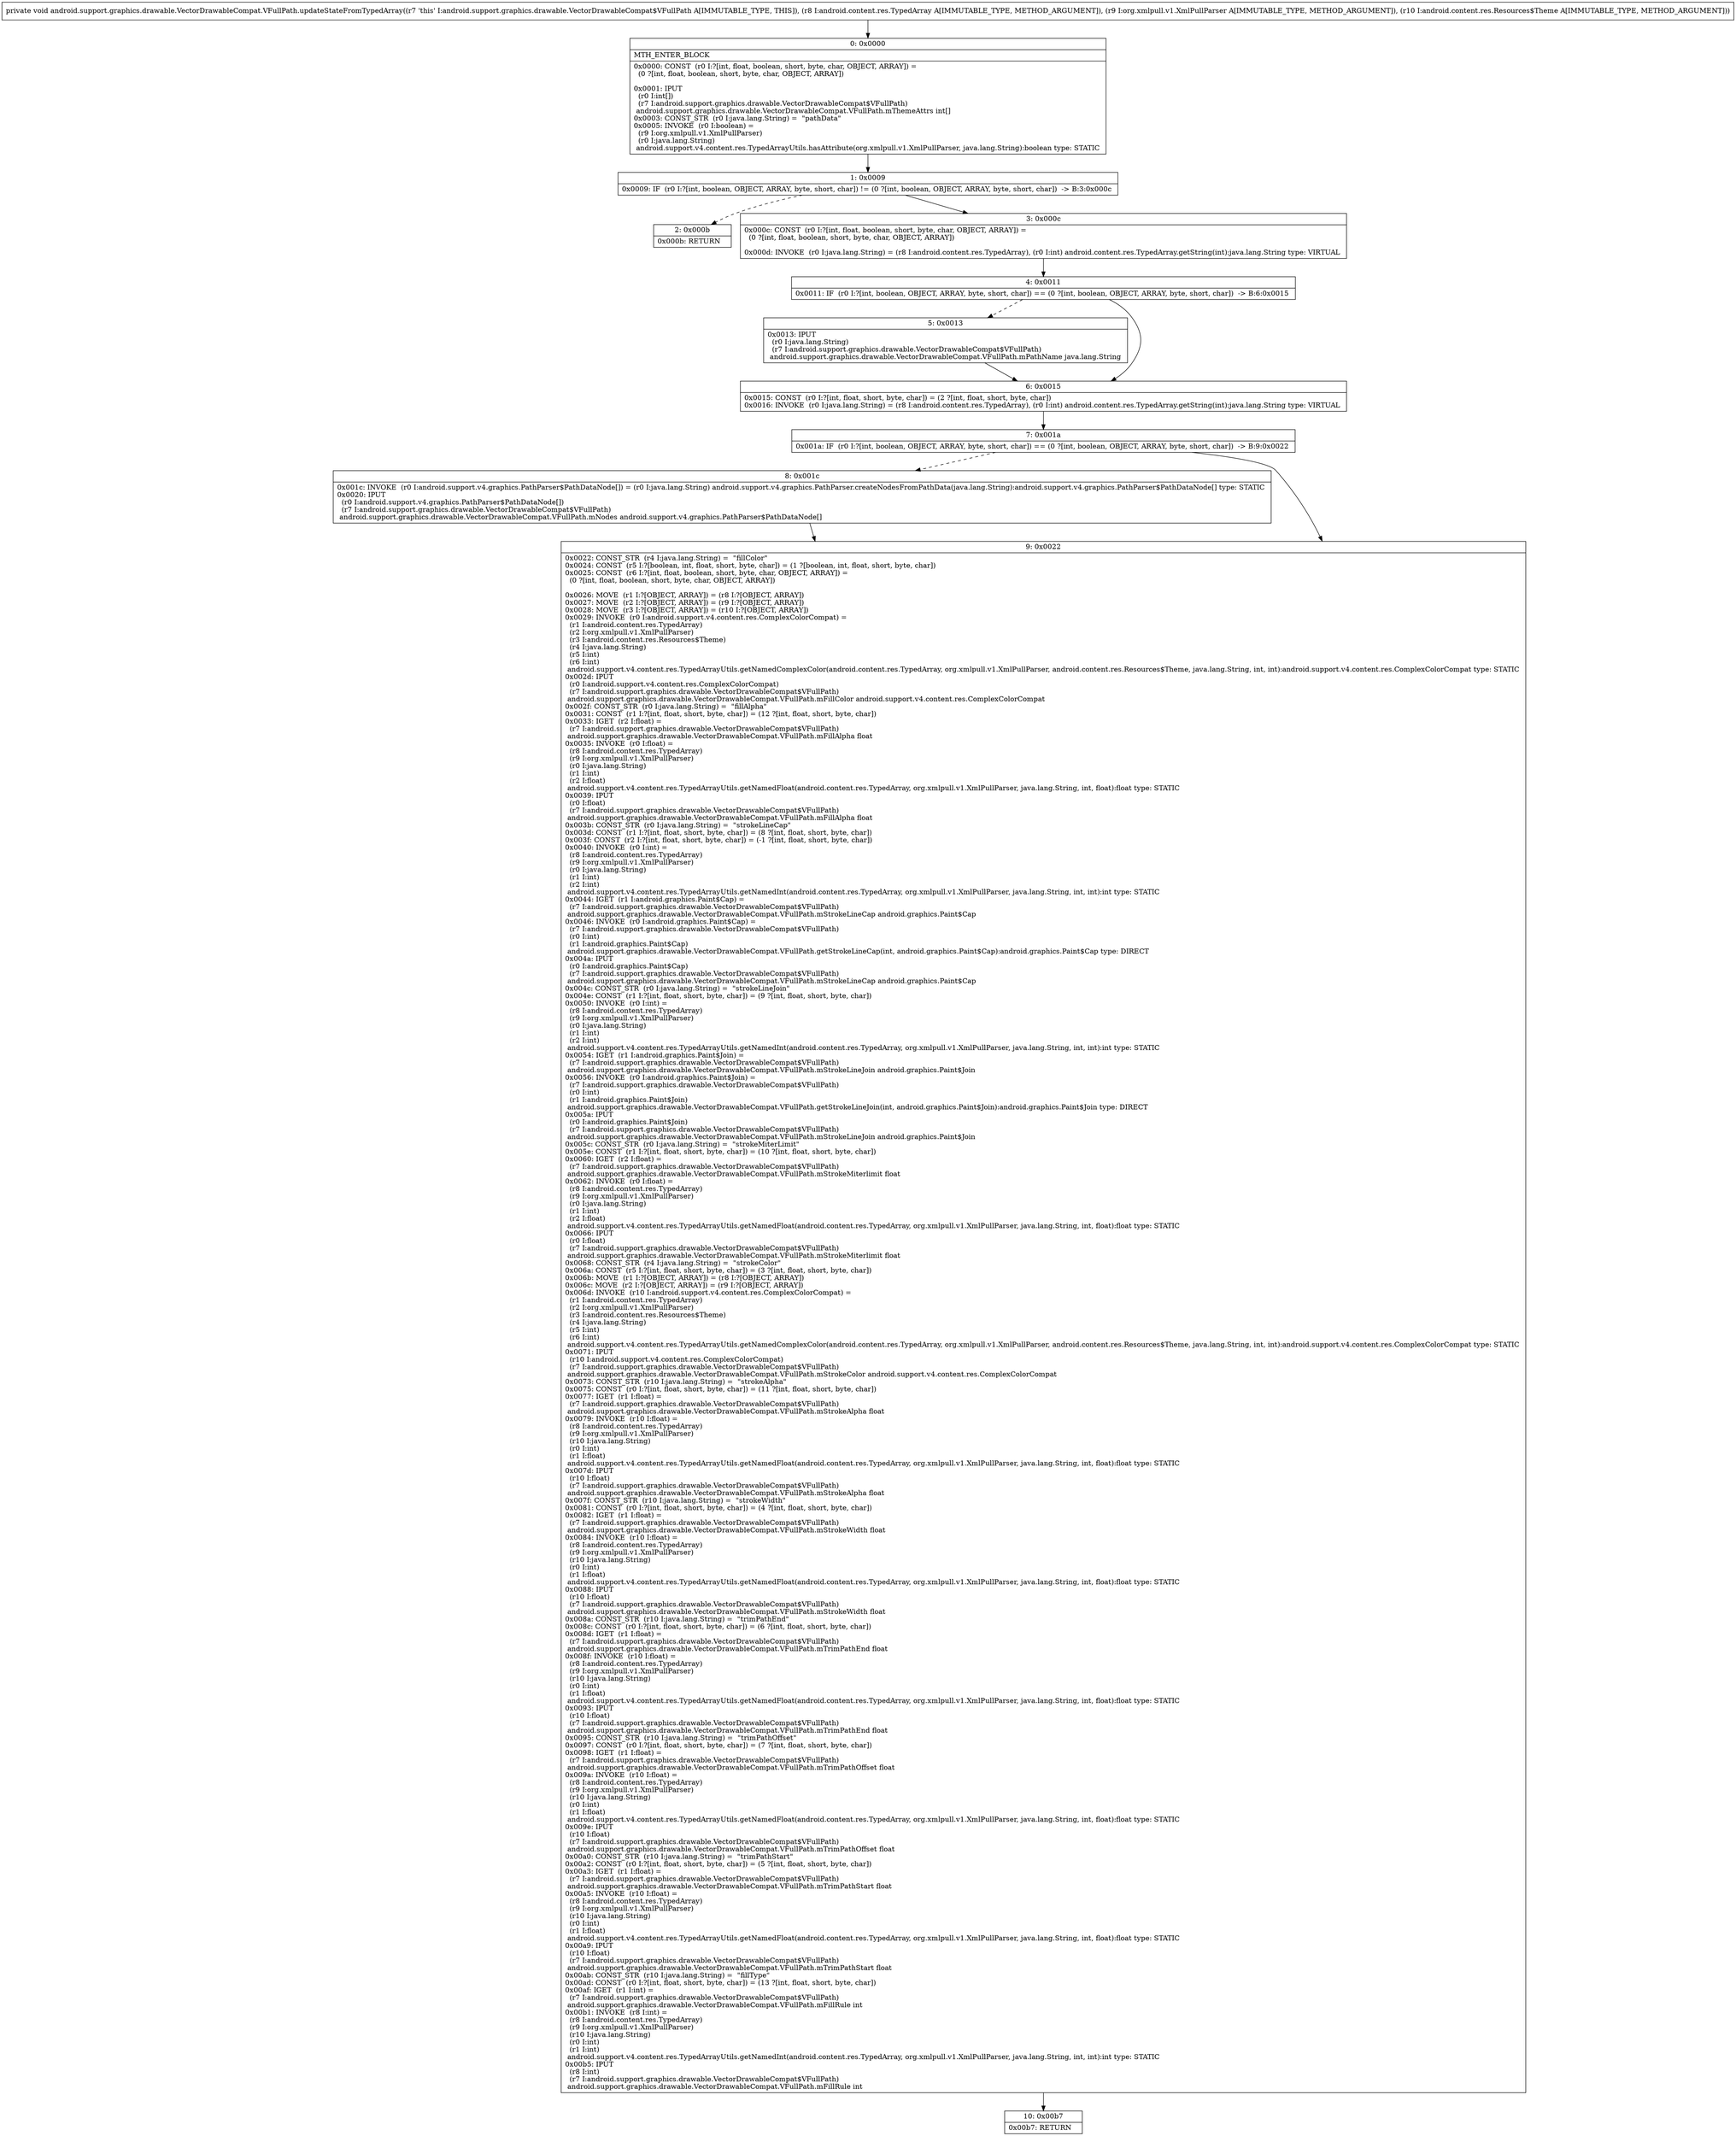 digraph "CFG forandroid.support.graphics.drawable.VectorDrawableCompat.VFullPath.updateStateFromTypedArray(Landroid\/content\/res\/TypedArray;Lorg\/xmlpull\/v1\/XmlPullParser;Landroid\/content\/res\/Resources$Theme;)V" {
Node_0 [shape=record,label="{0\:\ 0x0000|MTH_ENTER_BLOCK\l|0x0000: CONST  (r0 I:?[int, float, boolean, short, byte, char, OBJECT, ARRAY]) = \l  (0 ?[int, float, boolean, short, byte, char, OBJECT, ARRAY])\l \l0x0001: IPUT  \l  (r0 I:int[])\l  (r7 I:android.support.graphics.drawable.VectorDrawableCompat$VFullPath)\l android.support.graphics.drawable.VectorDrawableCompat.VFullPath.mThemeAttrs int[] \l0x0003: CONST_STR  (r0 I:java.lang.String) =  \"pathData\" \l0x0005: INVOKE  (r0 I:boolean) = \l  (r9 I:org.xmlpull.v1.XmlPullParser)\l  (r0 I:java.lang.String)\l android.support.v4.content.res.TypedArrayUtils.hasAttribute(org.xmlpull.v1.XmlPullParser, java.lang.String):boolean type: STATIC \l}"];
Node_1 [shape=record,label="{1\:\ 0x0009|0x0009: IF  (r0 I:?[int, boolean, OBJECT, ARRAY, byte, short, char]) != (0 ?[int, boolean, OBJECT, ARRAY, byte, short, char])  \-\> B:3:0x000c \l}"];
Node_2 [shape=record,label="{2\:\ 0x000b|0x000b: RETURN   \l}"];
Node_3 [shape=record,label="{3\:\ 0x000c|0x000c: CONST  (r0 I:?[int, float, boolean, short, byte, char, OBJECT, ARRAY]) = \l  (0 ?[int, float, boolean, short, byte, char, OBJECT, ARRAY])\l \l0x000d: INVOKE  (r0 I:java.lang.String) = (r8 I:android.content.res.TypedArray), (r0 I:int) android.content.res.TypedArray.getString(int):java.lang.String type: VIRTUAL \l}"];
Node_4 [shape=record,label="{4\:\ 0x0011|0x0011: IF  (r0 I:?[int, boolean, OBJECT, ARRAY, byte, short, char]) == (0 ?[int, boolean, OBJECT, ARRAY, byte, short, char])  \-\> B:6:0x0015 \l}"];
Node_5 [shape=record,label="{5\:\ 0x0013|0x0013: IPUT  \l  (r0 I:java.lang.String)\l  (r7 I:android.support.graphics.drawable.VectorDrawableCompat$VFullPath)\l android.support.graphics.drawable.VectorDrawableCompat.VFullPath.mPathName java.lang.String \l}"];
Node_6 [shape=record,label="{6\:\ 0x0015|0x0015: CONST  (r0 I:?[int, float, short, byte, char]) = (2 ?[int, float, short, byte, char]) \l0x0016: INVOKE  (r0 I:java.lang.String) = (r8 I:android.content.res.TypedArray), (r0 I:int) android.content.res.TypedArray.getString(int):java.lang.String type: VIRTUAL \l}"];
Node_7 [shape=record,label="{7\:\ 0x001a|0x001a: IF  (r0 I:?[int, boolean, OBJECT, ARRAY, byte, short, char]) == (0 ?[int, boolean, OBJECT, ARRAY, byte, short, char])  \-\> B:9:0x0022 \l}"];
Node_8 [shape=record,label="{8\:\ 0x001c|0x001c: INVOKE  (r0 I:android.support.v4.graphics.PathParser$PathDataNode[]) = (r0 I:java.lang.String) android.support.v4.graphics.PathParser.createNodesFromPathData(java.lang.String):android.support.v4.graphics.PathParser$PathDataNode[] type: STATIC \l0x0020: IPUT  \l  (r0 I:android.support.v4.graphics.PathParser$PathDataNode[])\l  (r7 I:android.support.graphics.drawable.VectorDrawableCompat$VFullPath)\l android.support.graphics.drawable.VectorDrawableCompat.VFullPath.mNodes android.support.v4.graphics.PathParser$PathDataNode[] \l}"];
Node_9 [shape=record,label="{9\:\ 0x0022|0x0022: CONST_STR  (r4 I:java.lang.String) =  \"fillColor\" \l0x0024: CONST  (r5 I:?[boolean, int, float, short, byte, char]) = (1 ?[boolean, int, float, short, byte, char]) \l0x0025: CONST  (r6 I:?[int, float, boolean, short, byte, char, OBJECT, ARRAY]) = \l  (0 ?[int, float, boolean, short, byte, char, OBJECT, ARRAY])\l \l0x0026: MOVE  (r1 I:?[OBJECT, ARRAY]) = (r8 I:?[OBJECT, ARRAY]) \l0x0027: MOVE  (r2 I:?[OBJECT, ARRAY]) = (r9 I:?[OBJECT, ARRAY]) \l0x0028: MOVE  (r3 I:?[OBJECT, ARRAY]) = (r10 I:?[OBJECT, ARRAY]) \l0x0029: INVOKE  (r0 I:android.support.v4.content.res.ComplexColorCompat) = \l  (r1 I:android.content.res.TypedArray)\l  (r2 I:org.xmlpull.v1.XmlPullParser)\l  (r3 I:android.content.res.Resources$Theme)\l  (r4 I:java.lang.String)\l  (r5 I:int)\l  (r6 I:int)\l android.support.v4.content.res.TypedArrayUtils.getNamedComplexColor(android.content.res.TypedArray, org.xmlpull.v1.XmlPullParser, android.content.res.Resources$Theme, java.lang.String, int, int):android.support.v4.content.res.ComplexColorCompat type: STATIC \l0x002d: IPUT  \l  (r0 I:android.support.v4.content.res.ComplexColorCompat)\l  (r7 I:android.support.graphics.drawable.VectorDrawableCompat$VFullPath)\l android.support.graphics.drawable.VectorDrawableCompat.VFullPath.mFillColor android.support.v4.content.res.ComplexColorCompat \l0x002f: CONST_STR  (r0 I:java.lang.String) =  \"fillAlpha\" \l0x0031: CONST  (r1 I:?[int, float, short, byte, char]) = (12 ?[int, float, short, byte, char]) \l0x0033: IGET  (r2 I:float) = \l  (r7 I:android.support.graphics.drawable.VectorDrawableCompat$VFullPath)\l android.support.graphics.drawable.VectorDrawableCompat.VFullPath.mFillAlpha float \l0x0035: INVOKE  (r0 I:float) = \l  (r8 I:android.content.res.TypedArray)\l  (r9 I:org.xmlpull.v1.XmlPullParser)\l  (r0 I:java.lang.String)\l  (r1 I:int)\l  (r2 I:float)\l android.support.v4.content.res.TypedArrayUtils.getNamedFloat(android.content.res.TypedArray, org.xmlpull.v1.XmlPullParser, java.lang.String, int, float):float type: STATIC \l0x0039: IPUT  \l  (r0 I:float)\l  (r7 I:android.support.graphics.drawable.VectorDrawableCompat$VFullPath)\l android.support.graphics.drawable.VectorDrawableCompat.VFullPath.mFillAlpha float \l0x003b: CONST_STR  (r0 I:java.lang.String) =  \"strokeLineCap\" \l0x003d: CONST  (r1 I:?[int, float, short, byte, char]) = (8 ?[int, float, short, byte, char]) \l0x003f: CONST  (r2 I:?[int, float, short, byte, char]) = (\-1 ?[int, float, short, byte, char]) \l0x0040: INVOKE  (r0 I:int) = \l  (r8 I:android.content.res.TypedArray)\l  (r9 I:org.xmlpull.v1.XmlPullParser)\l  (r0 I:java.lang.String)\l  (r1 I:int)\l  (r2 I:int)\l android.support.v4.content.res.TypedArrayUtils.getNamedInt(android.content.res.TypedArray, org.xmlpull.v1.XmlPullParser, java.lang.String, int, int):int type: STATIC \l0x0044: IGET  (r1 I:android.graphics.Paint$Cap) = \l  (r7 I:android.support.graphics.drawable.VectorDrawableCompat$VFullPath)\l android.support.graphics.drawable.VectorDrawableCompat.VFullPath.mStrokeLineCap android.graphics.Paint$Cap \l0x0046: INVOKE  (r0 I:android.graphics.Paint$Cap) = \l  (r7 I:android.support.graphics.drawable.VectorDrawableCompat$VFullPath)\l  (r0 I:int)\l  (r1 I:android.graphics.Paint$Cap)\l android.support.graphics.drawable.VectorDrawableCompat.VFullPath.getStrokeLineCap(int, android.graphics.Paint$Cap):android.graphics.Paint$Cap type: DIRECT \l0x004a: IPUT  \l  (r0 I:android.graphics.Paint$Cap)\l  (r7 I:android.support.graphics.drawable.VectorDrawableCompat$VFullPath)\l android.support.graphics.drawable.VectorDrawableCompat.VFullPath.mStrokeLineCap android.graphics.Paint$Cap \l0x004c: CONST_STR  (r0 I:java.lang.String) =  \"strokeLineJoin\" \l0x004e: CONST  (r1 I:?[int, float, short, byte, char]) = (9 ?[int, float, short, byte, char]) \l0x0050: INVOKE  (r0 I:int) = \l  (r8 I:android.content.res.TypedArray)\l  (r9 I:org.xmlpull.v1.XmlPullParser)\l  (r0 I:java.lang.String)\l  (r1 I:int)\l  (r2 I:int)\l android.support.v4.content.res.TypedArrayUtils.getNamedInt(android.content.res.TypedArray, org.xmlpull.v1.XmlPullParser, java.lang.String, int, int):int type: STATIC \l0x0054: IGET  (r1 I:android.graphics.Paint$Join) = \l  (r7 I:android.support.graphics.drawable.VectorDrawableCompat$VFullPath)\l android.support.graphics.drawable.VectorDrawableCompat.VFullPath.mStrokeLineJoin android.graphics.Paint$Join \l0x0056: INVOKE  (r0 I:android.graphics.Paint$Join) = \l  (r7 I:android.support.graphics.drawable.VectorDrawableCompat$VFullPath)\l  (r0 I:int)\l  (r1 I:android.graphics.Paint$Join)\l android.support.graphics.drawable.VectorDrawableCompat.VFullPath.getStrokeLineJoin(int, android.graphics.Paint$Join):android.graphics.Paint$Join type: DIRECT \l0x005a: IPUT  \l  (r0 I:android.graphics.Paint$Join)\l  (r7 I:android.support.graphics.drawable.VectorDrawableCompat$VFullPath)\l android.support.graphics.drawable.VectorDrawableCompat.VFullPath.mStrokeLineJoin android.graphics.Paint$Join \l0x005c: CONST_STR  (r0 I:java.lang.String) =  \"strokeMiterLimit\" \l0x005e: CONST  (r1 I:?[int, float, short, byte, char]) = (10 ?[int, float, short, byte, char]) \l0x0060: IGET  (r2 I:float) = \l  (r7 I:android.support.graphics.drawable.VectorDrawableCompat$VFullPath)\l android.support.graphics.drawable.VectorDrawableCompat.VFullPath.mStrokeMiterlimit float \l0x0062: INVOKE  (r0 I:float) = \l  (r8 I:android.content.res.TypedArray)\l  (r9 I:org.xmlpull.v1.XmlPullParser)\l  (r0 I:java.lang.String)\l  (r1 I:int)\l  (r2 I:float)\l android.support.v4.content.res.TypedArrayUtils.getNamedFloat(android.content.res.TypedArray, org.xmlpull.v1.XmlPullParser, java.lang.String, int, float):float type: STATIC \l0x0066: IPUT  \l  (r0 I:float)\l  (r7 I:android.support.graphics.drawable.VectorDrawableCompat$VFullPath)\l android.support.graphics.drawable.VectorDrawableCompat.VFullPath.mStrokeMiterlimit float \l0x0068: CONST_STR  (r4 I:java.lang.String) =  \"strokeColor\" \l0x006a: CONST  (r5 I:?[int, float, short, byte, char]) = (3 ?[int, float, short, byte, char]) \l0x006b: MOVE  (r1 I:?[OBJECT, ARRAY]) = (r8 I:?[OBJECT, ARRAY]) \l0x006c: MOVE  (r2 I:?[OBJECT, ARRAY]) = (r9 I:?[OBJECT, ARRAY]) \l0x006d: INVOKE  (r10 I:android.support.v4.content.res.ComplexColorCompat) = \l  (r1 I:android.content.res.TypedArray)\l  (r2 I:org.xmlpull.v1.XmlPullParser)\l  (r3 I:android.content.res.Resources$Theme)\l  (r4 I:java.lang.String)\l  (r5 I:int)\l  (r6 I:int)\l android.support.v4.content.res.TypedArrayUtils.getNamedComplexColor(android.content.res.TypedArray, org.xmlpull.v1.XmlPullParser, android.content.res.Resources$Theme, java.lang.String, int, int):android.support.v4.content.res.ComplexColorCompat type: STATIC \l0x0071: IPUT  \l  (r10 I:android.support.v4.content.res.ComplexColorCompat)\l  (r7 I:android.support.graphics.drawable.VectorDrawableCompat$VFullPath)\l android.support.graphics.drawable.VectorDrawableCompat.VFullPath.mStrokeColor android.support.v4.content.res.ComplexColorCompat \l0x0073: CONST_STR  (r10 I:java.lang.String) =  \"strokeAlpha\" \l0x0075: CONST  (r0 I:?[int, float, short, byte, char]) = (11 ?[int, float, short, byte, char]) \l0x0077: IGET  (r1 I:float) = \l  (r7 I:android.support.graphics.drawable.VectorDrawableCompat$VFullPath)\l android.support.graphics.drawable.VectorDrawableCompat.VFullPath.mStrokeAlpha float \l0x0079: INVOKE  (r10 I:float) = \l  (r8 I:android.content.res.TypedArray)\l  (r9 I:org.xmlpull.v1.XmlPullParser)\l  (r10 I:java.lang.String)\l  (r0 I:int)\l  (r1 I:float)\l android.support.v4.content.res.TypedArrayUtils.getNamedFloat(android.content.res.TypedArray, org.xmlpull.v1.XmlPullParser, java.lang.String, int, float):float type: STATIC \l0x007d: IPUT  \l  (r10 I:float)\l  (r7 I:android.support.graphics.drawable.VectorDrawableCompat$VFullPath)\l android.support.graphics.drawable.VectorDrawableCompat.VFullPath.mStrokeAlpha float \l0x007f: CONST_STR  (r10 I:java.lang.String) =  \"strokeWidth\" \l0x0081: CONST  (r0 I:?[int, float, short, byte, char]) = (4 ?[int, float, short, byte, char]) \l0x0082: IGET  (r1 I:float) = \l  (r7 I:android.support.graphics.drawable.VectorDrawableCompat$VFullPath)\l android.support.graphics.drawable.VectorDrawableCompat.VFullPath.mStrokeWidth float \l0x0084: INVOKE  (r10 I:float) = \l  (r8 I:android.content.res.TypedArray)\l  (r9 I:org.xmlpull.v1.XmlPullParser)\l  (r10 I:java.lang.String)\l  (r0 I:int)\l  (r1 I:float)\l android.support.v4.content.res.TypedArrayUtils.getNamedFloat(android.content.res.TypedArray, org.xmlpull.v1.XmlPullParser, java.lang.String, int, float):float type: STATIC \l0x0088: IPUT  \l  (r10 I:float)\l  (r7 I:android.support.graphics.drawable.VectorDrawableCompat$VFullPath)\l android.support.graphics.drawable.VectorDrawableCompat.VFullPath.mStrokeWidth float \l0x008a: CONST_STR  (r10 I:java.lang.String) =  \"trimPathEnd\" \l0x008c: CONST  (r0 I:?[int, float, short, byte, char]) = (6 ?[int, float, short, byte, char]) \l0x008d: IGET  (r1 I:float) = \l  (r7 I:android.support.graphics.drawable.VectorDrawableCompat$VFullPath)\l android.support.graphics.drawable.VectorDrawableCompat.VFullPath.mTrimPathEnd float \l0x008f: INVOKE  (r10 I:float) = \l  (r8 I:android.content.res.TypedArray)\l  (r9 I:org.xmlpull.v1.XmlPullParser)\l  (r10 I:java.lang.String)\l  (r0 I:int)\l  (r1 I:float)\l android.support.v4.content.res.TypedArrayUtils.getNamedFloat(android.content.res.TypedArray, org.xmlpull.v1.XmlPullParser, java.lang.String, int, float):float type: STATIC \l0x0093: IPUT  \l  (r10 I:float)\l  (r7 I:android.support.graphics.drawable.VectorDrawableCompat$VFullPath)\l android.support.graphics.drawable.VectorDrawableCompat.VFullPath.mTrimPathEnd float \l0x0095: CONST_STR  (r10 I:java.lang.String) =  \"trimPathOffset\" \l0x0097: CONST  (r0 I:?[int, float, short, byte, char]) = (7 ?[int, float, short, byte, char]) \l0x0098: IGET  (r1 I:float) = \l  (r7 I:android.support.graphics.drawable.VectorDrawableCompat$VFullPath)\l android.support.graphics.drawable.VectorDrawableCompat.VFullPath.mTrimPathOffset float \l0x009a: INVOKE  (r10 I:float) = \l  (r8 I:android.content.res.TypedArray)\l  (r9 I:org.xmlpull.v1.XmlPullParser)\l  (r10 I:java.lang.String)\l  (r0 I:int)\l  (r1 I:float)\l android.support.v4.content.res.TypedArrayUtils.getNamedFloat(android.content.res.TypedArray, org.xmlpull.v1.XmlPullParser, java.lang.String, int, float):float type: STATIC \l0x009e: IPUT  \l  (r10 I:float)\l  (r7 I:android.support.graphics.drawable.VectorDrawableCompat$VFullPath)\l android.support.graphics.drawable.VectorDrawableCompat.VFullPath.mTrimPathOffset float \l0x00a0: CONST_STR  (r10 I:java.lang.String) =  \"trimPathStart\" \l0x00a2: CONST  (r0 I:?[int, float, short, byte, char]) = (5 ?[int, float, short, byte, char]) \l0x00a3: IGET  (r1 I:float) = \l  (r7 I:android.support.graphics.drawable.VectorDrawableCompat$VFullPath)\l android.support.graphics.drawable.VectorDrawableCompat.VFullPath.mTrimPathStart float \l0x00a5: INVOKE  (r10 I:float) = \l  (r8 I:android.content.res.TypedArray)\l  (r9 I:org.xmlpull.v1.XmlPullParser)\l  (r10 I:java.lang.String)\l  (r0 I:int)\l  (r1 I:float)\l android.support.v4.content.res.TypedArrayUtils.getNamedFloat(android.content.res.TypedArray, org.xmlpull.v1.XmlPullParser, java.lang.String, int, float):float type: STATIC \l0x00a9: IPUT  \l  (r10 I:float)\l  (r7 I:android.support.graphics.drawable.VectorDrawableCompat$VFullPath)\l android.support.graphics.drawable.VectorDrawableCompat.VFullPath.mTrimPathStart float \l0x00ab: CONST_STR  (r10 I:java.lang.String) =  \"fillType\" \l0x00ad: CONST  (r0 I:?[int, float, short, byte, char]) = (13 ?[int, float, short, byte, char]) \l0x00af: IGET  (r1 I:int) = \l  (r7 I:android.support.graphics.drawable.VectorDrawableCompat$VFullPath)\l android.support.graphics.drawable.VectorDrawableCompat.VFullPath.mFillRule int \l0x00b1: INVOKE  (r8 I:int) = \l  (r8 I:android.content.res.TypedArray)\l  (r9 I:org.xmlpull.v1.XmlPullParser)\l  (r10 I:java.lang.String)\l  (r0 I:int)\l  (r1 I:int)\l android.support.v4.content.res.TypedArrayUtils.getNamedInt(android.content.res.TypedArray, org.xmlpull.v1.XmlPullParser, java.lang.String, int, int):int type: STATIC \l0x00b5: IPUT  \l  (r8 I:int)\l  (r7 I:android.support.graphics.drawable.VectorDrawableCompat$VFullPath)\l android.support.graphics.drawable.VectorDrawableCompat.VFullPath.mFillRule int \l}"];
Node_10 [shape=record,label="{10\:\ 0x00b7|0x00b7: RETURN   \l}"];
MethodNode[shape=record,label="{private void android.support.graphics.drawable.VectorDrawableCompat.VFullPath.updateStateFromTypedArray((r7 'this' I:android.support.graphics.drawable.VectorDrawableCompat$VFullPath A[IMMUTABLE_TYPE, THIS]), (r8 I:android.content.res.TypedArray A[IMMUTABLE_TYPE, METHOD_ARGUMENT]), (r9 I:org.xmlpull.v1.XmlPullParser A[IMMUTABLE_TYPE, METHOD_ARGUMENT]), (r10 I:android.content.res.Resources$Theme A[IMMUTABLE_TYPE, METHOD_ARGUMENT])) }"];
MethodNode -> Node_0;
Node_0 -> Node_1;
Node_1 -> Node_2[style=dashed];
Node_1 -> Node_3;
Node_3 -> Node_4;
Node_4 -> Node_5[style=dashed];
Node_4 -> Node_6;
Node_5 -> Node_6;
Node_6 -> Node_7;
Node_7 -> Node_8[style=dashed];
Node_7 -> Node_9;
Node_8 -> Node_9;
Node_9 -> Node_10;
}


